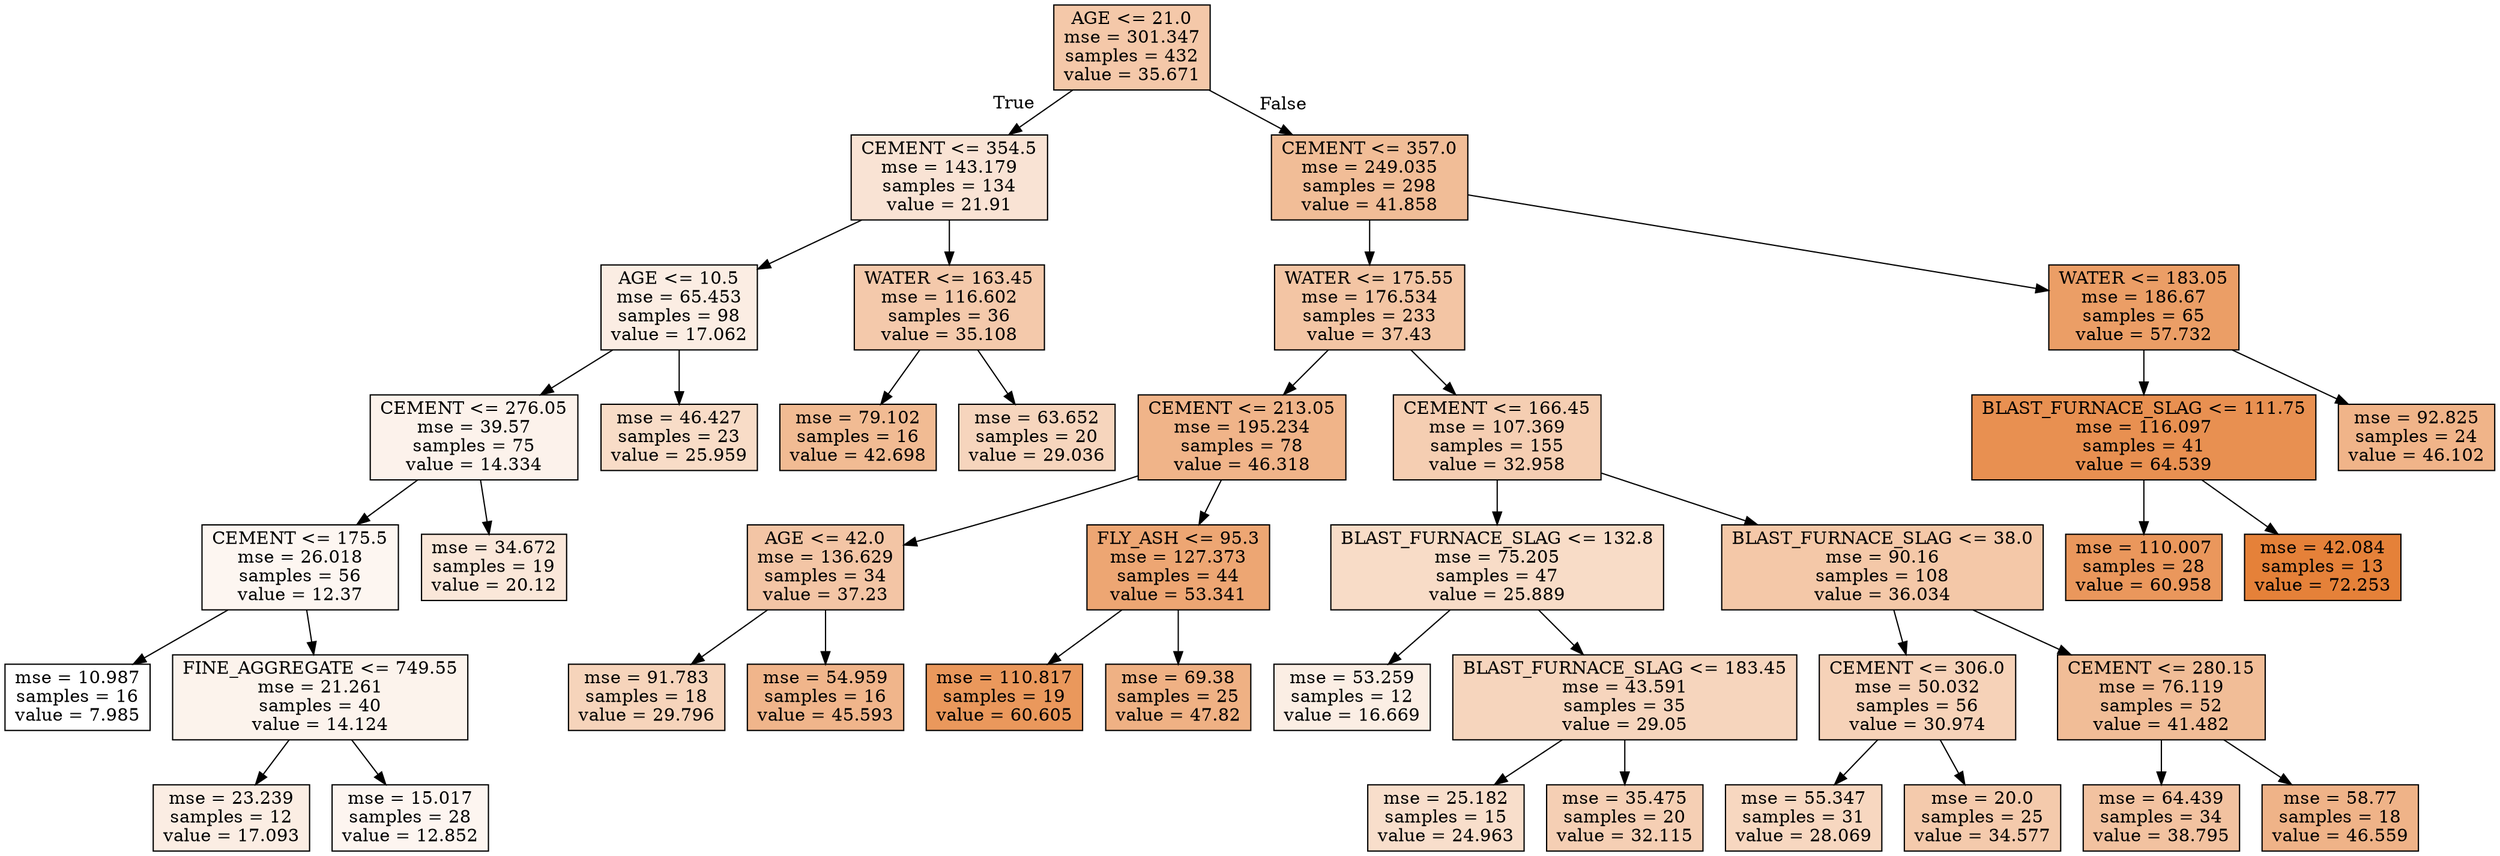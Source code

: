 digraph Tree {
node [shape=box, style="filled", color="black"] ;
0 [label="AGE <= 21.0\nmse = 301.347\nsamples = 432\nvalue = 35.671", fillcolor="#e581396e"] ;
1 [label="CEMENT <= 354.5\nmse = 143.179\nsamples = 134\nvalue = 21.91", fillcolor="#e5813937"] ;
0 -> 1 [labeldistance=2.5, labelangle=45, headlabel="True"] ;
2 [label="AGE <= 10.5\nmse = 65.453\nsamples = 98\nvalue = 17.062", fillcolor="#e5813924"] ;
1 -> 2 ;
3 [label="CEMENT <= 276.05\nmse = 39.57\nsamples = 75\nvalue = 14.334", fillcolor="#e5813919"] ;
2 -> 3 ;
4 [label="CEMENT <= 175.5\nmse = 26.018\nsamples = 56\nvalue = 12.37", fillcolor="#e5813911"] ;
3 -> 4 ;
5 [label="mse = 10.987\nsamples = 16\nvalue = 7.985", fillcolor="#e5813900"] ;
4 -> 5 ;
6 [label="FINE_AGGREGATE <= 749.55\nmse = 21.261\nsamples = 40\nvalue = 14.124", fillcolor="#e5813918"] ;
4 -> 6 ;
7 [label="mse = 23.239\nsamples = 12\nvalue = 17.093", fillcolor="#e5813924"] ;
6 -> 7 ;
8 [label="mse = 15.017\nsamples = 28\nvalue = 12.852", fillcolor="#e5813913"] ;
6 -> 8 ;
9 [label="mse = 34.672\nsamples = 19\nvalue = 20.12", fillcolor="#e5813930"] ;
3 -> 9 ;
10 [label="mse = 46.427\nsamples = 23\nvalue = 25.959", fillcolor="#e5813947"] ;
2 -> 10 ;
11 [label="WATER <= 163.45\nmse = 116.602\nsamples = 36\nvalue = 35.108", fillcolor="#e581396c"] ;
1 -> 11 ;
12 [label="mse = 79.102\nsamples = 16\nvalue = 42.698", fillcolor="#e581398a"] ;
11 -> 12 ;
13 [label="mse = 63.652\nsamples = 20\nvalue = 29.036", fillcolor="#e5813954"] ;
11 -> 13 ;
14 [label="CEMENT <= 357.0\nmse = 249.035\nsamples = 298\nvalue = 41.858", fillcolor="#e5813986"] ;
0 -> 14 [labeldistance=2.5, labelangle=-45, headlabel="False"] ;
15 [label="WATER <= 175.55\nmse = 176.534\nsamples = 233\nvalue = 37.43", fillcolor="#e5813975"] ;
14 -> 15 ;
16 [label="CEMENT <= 213.05\nmse = 195.234\nsamples = 78\nvalue = 46.318", fillcolor="#e5813998"] ;
15 -> 16 ;
17 [label="AGE <= 42.0\nmse = 136.629\nsamples = 34\nvalue = 37.23", fillcolor="#e5813974"] ;
16 -> 17 ;
18 [label="mse = 91.783\nsamples = 18\nvalue = 29.796", fillcolor="#e5813957"] ;
17 -> 18 ;
19 [label="mse = 54.959\nsamples = 16\nvalue = 45.593", fillcolor="#e5813995"] ;
17 -> 19 ;
20 [label="FLY_ASH <= 95.3\nmse = 127.373\nsamples = 44\nvalue = 53.341", fillcolor="#e58139b4"] ;
16 -> 20 ;
21 [label="mse = 110.817\nsamples = 19\nvalue = 60.605", fillcolor="#e58139d1"] ;
20 -> 21 ;
22 [label="mse = 69.38\nsamples = 25\nvalue = 47.82", fillcolor="#e581399e"] ;
20 -> 22 ;
23 [label="CEMENT <= 166.45\nmse = 107.369\nsamples = 155\nvalue = 32.958", fillcolor="#e5813963"] ;
15 -> 23 ;
24 [label="BLAST_FURNACE_SLAG <= 132.8\nmse = 75.205\nsamples = 47\nvalue = 25.889", fillcolor="#e5813947"] ;
23 -> 24 ;
25 [label="mse = 53.259\nsamples = 12\nvalue = 16.669", fillcolor="#e5813922"] ;
24 -> 25 ;
26 [label="BLAST_FURNACE_SLAG <= 183.45\nmse = 43.591\nsamples = 35\nvalue = 29.05", fillcolor="#e5813954"] ;
24 -> 26 ;
27 [label="mse = 25.182\nsamples = 15\nvalue = 24.963", fillcolor="#e5813943"] ;
26 -> 27 ;
28 [label="mse = 35.475\nsamples = 20\nvalue = 32.115", fillcolor="#e5813960"] ;
26 -> 28 ;
29 [label="BLAST_FURNACE_SLAG <= 38.0\nmse = 90.16\nsamples = 108\nvalue = 36.034", fillcolor="#e581396f"] ;
23 -> 29 ;
30 [label="CEMENT <= 306.0\nmse = 50.032\nsamples = 56\nvalue = 30.974", fillcolor="#e581395b"] ;
29 -> 30 ;
31 [label="mse = 55.347\nsamples = 31\nvalue = 28.069", fillcolor="#e5813950"] ;
30 -> 31 ;
32 [label="mse = 20.0\nsamples = 25\nvalue = 34.577", fillcolor="#e581396a"] ;
30 -> 32 ;
33 [label="CEMENT <= 280.15\nmse = 76.119\nsamples = 52\nvalue = 41.482", fillcolor="#e5813985"] ;
29 -> 33 ;
34 [label="mse = 64.439\nsamples = 34\nvalue = 38.795", fillcolor="#e581397a"] ;
33 -> 34 ;
35 [label="mse = 58.77\nsamples = 18\nvalue = 46.559", fillcolor="#e5813999"] ;
33 -> 35 ;
36 [label="WATER <= 183.05\nmse = 186.67\nsamples = 65\nvalue = 57.732", fillcolor="#e58139c5"] ;
14 -> 36 ;
37 [label="BLAST_FURNACE_SLAG <= 111.75\nmse = 116.097\nsamples = 41\nvalue = 64.539", fillcolor="#e58139e0"] ;
36 -> 37 ;
38 [label="mse = 110.007\nsamples = 28\nvalue = 60.958", fillcolor="#e58139d2"] ;
37 -> 38 ;
39 [label="mse = 42.084\nsamples = 13\nvalue = 72.253", fillcolor="#e58139ff"] ;
37 -> 39 ;
40 [label="mse = 92.825\nsamples = 24\nvalue = 46.102", fillcolor="#e5813997"] ;
36 -> 40 ;
}